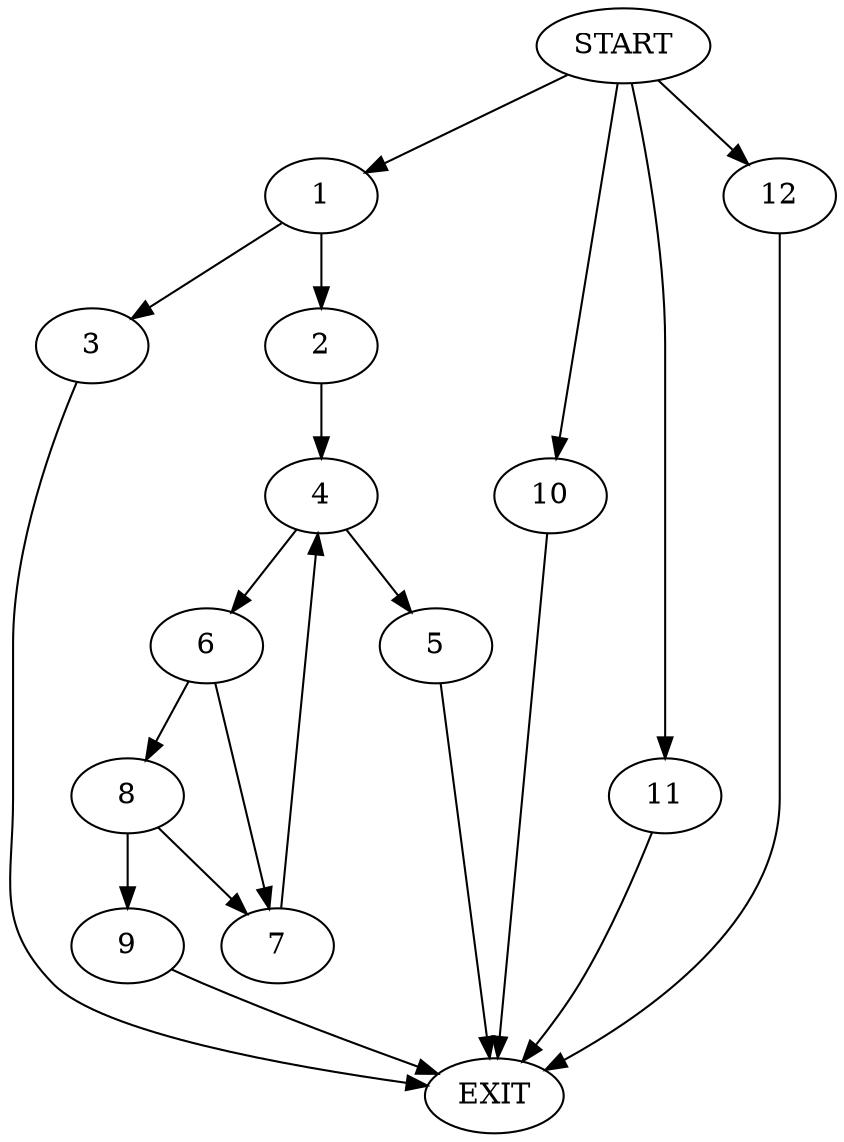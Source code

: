 digraph {
0 [label="START"]
13 [label="EXIT"]
0 -> 1
1 -> 2
1 -> 3
2 -> 4
3 -> 13
4 -> 5
4 -> 6
6 -> 7
6 -> 8
5 -> 13
8 -> 7
8 -> 9
7 -> 4
9 -> 13
0 -> 10
10 -> 13
0 -> 11
11 -> 13
0 -> 12
12 -> 13
}
